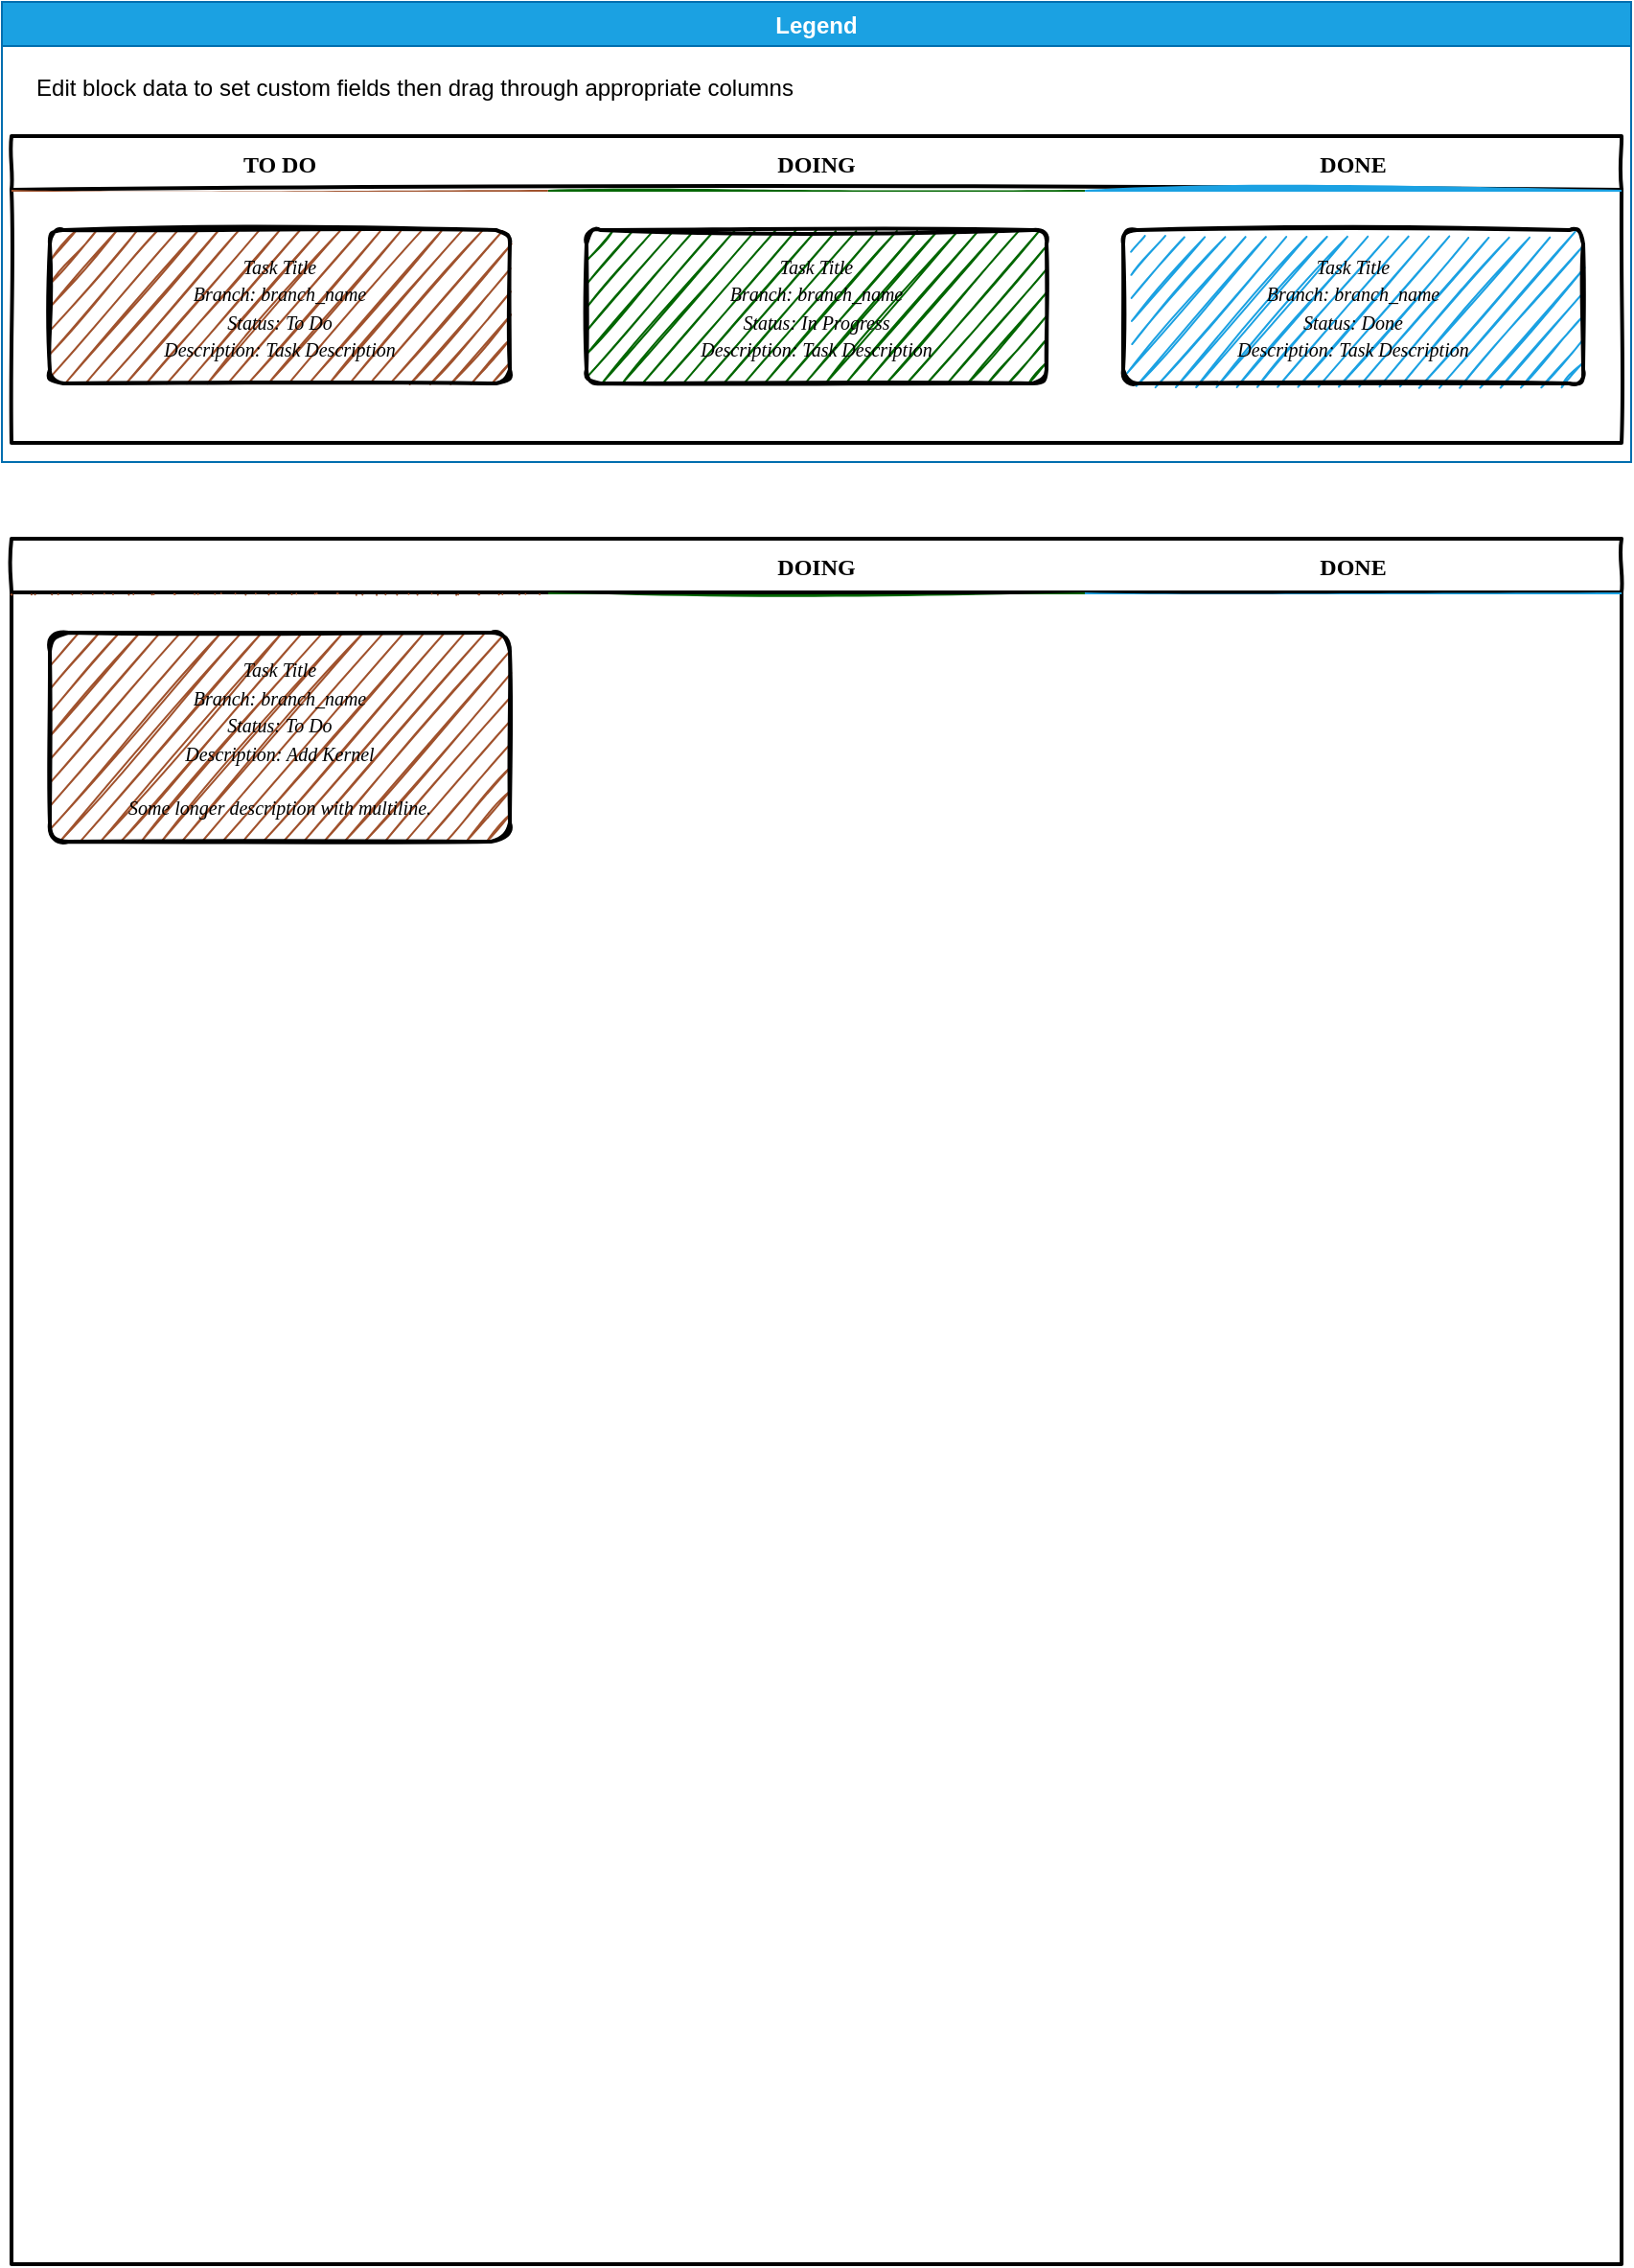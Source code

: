 <mxfile version="20.5.3" type="device"><diagram id="wFE0QG_FPsp0jaGvCLVb" name="Page-1"><mxGraphModel dx="2062" dy="1114" grid="1" gridSize="10" guides="1" tooltips="1" connect="1" arrows="1" fold="1" page="1" pageScale="1" pageWidth="850" pageHeight="1100" math="0" shadow="0"><root><mxCell id="0"/><mxCell id="1" parent="0"/><mxCell id="K157UCWw8dR5q4yXOZ0a-3" value="" style="swimlane;fontStyle=2;childLayout=stackLayout;horizontal=1;startSize=28;horizontalStack=1;resizeParent=1;resizeParentMax=0;resizeLast=0;collapsible=0;marginBottom=0;swimlaneFillColor=none;fontFamily=Permanent Marker;fontSize=16;points=[];verticalAlign=top;stackBorder=0;resizable=1;strokeWidth=2;sketch=1;disableMultiStroke=1;" parent="1" vertex="1"><mxGeometry x="5" y="280" width="840" height="900" as="geometry"/></mxCell><object label="TO DO" status="To Do" id="K157UCWw8dR5q4yXOZ0a-4"><mxCell style="swimlane;strokeWidth=2;fontFamily=Permanent Marker;html=0;startSize=1;verticalAlign=bottom;spacingBottom=5;points=[];childLayout=stackLayout;stackBorder=20;stackSpacing=20;resizeLast=0;resizeParent=1;horizontalStack=0;collapsible=0;sketch=1;fillStyle=cross-hatch;fillColor=#a0522d;fontColor=#ffffff;strokeColor=none;swimlaneFillColor=none;shadow=0;rounded=0;" parent="K157UCWw8dR5q4yXOZ0a-3" vertex="1"><mxGeometry y="28" width="280" height="872" as="geometry"/></mxCell></object><object label="&lt;i style=&quot;font-weight: 400;&quot;&gt;&lt;font style=&quot;font-size: 10px;&quot;&gt;%title%&lt;/font&gt;&lt;/i&gt;&lt;br&gt;&lt;i style=&quot;font-weight: 400;&quot;&gt;&lt;font style=&quot;font-size: 10px;&quot;&gt;Branch: %branch%&lt;/font&gt;&lt;/i&gt;&lt;br&gt;&lt;span style=&quot;font-weight: normal&quot;&gt;&lt;i&gt;&lt;font style=&quot;font-size: 10px&quot;&gt;Status: %status%&lt;br&gt;Description: %description%&lt;br&gt;&lt;/font&gt;&lt;/i&gt;&lt;/span&gt;" branch="branch_name" title="Task Title" description="Add Kernel&#10;&#10;Some longer description with multiline." placeholders="1" id="K157UCWw8dR5q4yXOZ0a-5"><mxCell style="whiteSpace=wrap;html=1;strokeWidth=2;fillColor=swimlane;fontStyle=1;spacingTop=0;rounded=1;arcSize=9;points=[];sketch=1;fontFamily=Permanent Marker;hachureGap=8;fillWeight=1;" parent="K157UCWw8dR5q4yXOZ0a-4" vertex="1"><mxGeometry x="20" y="21" width="240" height="109" as="geometry"/></mxCell></object><object label="DOING" status="In Progress" placeholders="null" id="K157UCWw8dR5q4yXOZ0a-6"><mxCell style="swimlane;strokeWidth=2;fontFamily=Permanent Marker;html=0;startSize=1;verticalAlign=bottom;spacingBottom=5;points=[];childLayout=stackLayout;stackBorder=20;stackSpacing=20;resizeLast=0;resizeParent=1;horizontalStack=0;collapsible=0;sketch=1;strokeColor=none;fillStyle=solid;fillColor=#006600;" parent="K157UCWw8dR5q4yXOZ0a-3" vertex="1"><mxGeometry x="280" y="28" width="280" height="872" as="geometry"/></mxCell></object><object label="DONE" status="Done" placeholders="null" id="K157UCWw8dR5q4yXOZ0a-8"><mxCell style="swimlane;strokeWidth=2;fontFamily=Permanent Marker;html=0;startSize=1;verticalAlign=bottom;spacingBottom=5;points=[];childLayout=stackLayout;stackBorder=20;stackSpacing=20;resizeLast=0;resizeParent=1;horizontalStack=0;collapsible=0;sketch=1;strokeColor=none;fillStyle=solid;fillColor=#1BA1E2;" parent="K157UCWw8dR5q4yXOZ0a-3" vertex="1"><mxGeometry x="560" y="28" width="280" height="872" as="geometry"/></mxCell></object><mxCell id="K157UCWw8dR5q4yXOZ0a-15" value="Legend" style="swimlane;fillColor=#1ba1e2;fontColor=#ffffff;strokeColor=#006EAF;" parent="1" vertex="1"><mxGeometry width="850" height="240" as="geometry"/></mxCell><mxCell id="_5mSTuPxr-ZiKRkBDSY7-1" value="" style="swimlane;fontStyle=2;childLayout=stackLayout;horizontal=1;startSize=28;horizontalStack=1;resizeParent=1;resizeParentMax=0;resizeLast=0;collapsible=0;marginBottom=0;swimlaneFillColor=none;fontFamily=Permanent Marker;fontSize=16;points=[];verticalAlign=top;stackBorder=0;resizable=1;strokeWidth=2;sketch=1;disableMultiStroke=1;" parent="K157UCWw8dR5q4yXOZ0a-15" vertex="1"><mxGeometry x="5" y="70" width="840" height="160" as="geometry"/></mxCell><object label="TO DO" status="To Do" id="_5mSTuPxr-ZiKRkBDSY7-2"><mxCell style="swimlane;strokeWidth=2;fontFamily=Permanent Marker;html=0;startSize=1;verticalAlign=bottom;spacingBottom=5;points=[];childLayout=stackLayout;stackBorder=20;stackSpacing=20;resizeLast=0;resizeParent=1;horizontalStack=0;collapsible=0;sketch=1;strokeColor=none;fillStyle=solid;fillColor=#A0522D;" parent="_5mSTuPxr-ZiKRkBDSY7-1" vertex="1"><mxGeometry y="28" width="280" height="132" as="geometry"/></mxCell></object><object label="&lt;i style=&quot;font-weight: 400;&quot;&gt;&lt;font style=&quot;font-size: 10px;&quot;&gt;%title%&lt;/font&gt;&lt;/i&gt;&lt;br&gt;&lt;i style=&quot;font-weight: 400;&quot;&gt;&lt;font style=&quot;font-size: 10px;&quot;&gt;Branch: %branch%&lt;/font&gt;&lt;/i&gt;&lt;br&gt;&lt;span style=&quot;font-weight: normal;&quot;&gt;&lt;i&gt;&lt;font style=&quot;font-size: 10px;&quot;&gt;Status: %status%&lt;br&gt;Description: %description%&lt;/font&gt;&lt;/i&gt;&lt;/span&gt;" branch="branch_name" title="Task Title" description="Task Description" placeholders="1" id="_5mSTuPxr-ZiKRkBDSY7-7"><mxCell style="whiteSpace=wrap;html=1;strokeWidth=2;fillColor=swimlane;fontStyle=1;spacingTop=0;rounded=1;arcSize=9;points=[];sketch=1;fontFamily=Permanent Marker;hachureGap=8;fillWeight=1;" parent="_5mSTuPxr-ZiKRkBDSY7-2" vertex="1"><mxGeometry x="20" y="21" width="240" height="80" as="geometry"/></mxCell></object><object label="DOING" placeholders="null" status="In Progress" id="_5mSTuPxr-ZiKRkBDSY7-6"><mxCell style="swimlane;strokeWidth=2;fontFamily=Permanent Marker;html=0;startSize=1;verticalAlign=bottom;spacingBottom=5;points=[];childLayout=stackLayout;stackBorder=20;stackSpacing=20;resizeLast=0;resizeParent=1;horizontalStack=0;collapsible=0;sketch=1;strokeColor=none;fillStyle=solid;fillColor=#006600;" parent="_5mSTuPxr-ZiKRkBDSY7-1" vertex="1"><mxGeometry x="280" y="28" width="280" height="132" as="geometry"/></mxCell></object><object label="&lt;i style=&quot;font-weight: 400;&quot;&gt;&lt;font style=&quot;font-size: 10px;&quot;&gt;%title%&lt;/font&gt;&lt;/i&gt;&lt;br&gt;&lt;i style=&quot;font-weight: 400;&quot;&gt;&lt;font style=&quot;font-size: 10px;&quot;&gt;Branch: %branch%&lt;/font&gt;&lt;/i&gt;&lt;br&gt;&lt;span style=&quot;font-weight: normal&quot;&gt;&lt;i&gt;&lt;font style=&quot;font-size: 10px&quot;&gt;Status: %status%&lt;br&gt;Description: %description%&lt;br&gt;&lt;/font&gt;&lt;/i&gt;&lt;/span&gt;" branch="branch_name" title="Task Title" description="Task Description" placeholders="1" id="_5mSTuPxr-ZiKRkBDSY7-3"><mxCell style="whiteSpace=wrap;html=1;strokeWidth=2;fillColor=swimlane;fontStyle=1;spacingTop=0;rounded=1;arcSize=9;points=[];sketch=1;fontFamily=Permanent Marker;hachureGap=8;fillWeight=1;" parent="_5mSTuPxr-ZiKRkBDSY7-6" vertex="1"><mxGeometry x="20" y="21" width="240" height="80" as="geometry"/></mxCell></object><object label="DONE" placeholders="null" status="Done" id="_5mSTuPxr-ZiKRkBDSY7-9"><mxCell style="swimlane;strokeWidth=2;fontFamily=Permanent Marker;html=0;startSize=1;verticalAlign=bottom;spacingBottom=5;points=[];childLayout=stackLayout;stackBorder=20;stackSpacing=20;resizeLast=0;resizeParent=1;horizontalStack=0;collapsible=0;sketch=1;strokeColor=none;fillStyle=solid;fillColor=#1BA1E2;" parent="_5mSTuPxr-ZiKRkBDSY7-1" vertex="1"><mxGeometry x="560" y="28" width="280" height="132" as="geometry"/></mxCell></object><object label="&lt;i style=&quot;font-weight: 400;&quot;&gt;&lt;font style=&quot;font-size: 10px;&quot;&gt;%title%&lt;/font&gt;&lt;/i&gt;&lt;br&gt;&lt;i style=&quot;font-weight: 400;&quot;&gt;&lt;font style=&quot;font-size: 10px;&quot;&gt;Branch: %branch%&lt;/font&gt;&lt;/i&gt;&lt;br&gt;&lt;span style=&quot;font-weight: normal;&quot;&gt;&lt;i&gt;&lt;font style=&quot;font-size: 10px;&quot;&gt;Status: %status%&lt;br&gt;Description: %description%&lt;/font&gt;&lt;/i&gt;&lt;/span&gt;" branch="branch_name" title="Task Title" description="Task Description" placeholders="1" id="_5mSTuPxr-ZiKRkBDSY7-10"><mxCell style="whiteSpace=wrap;html=1;strokeWidth=2;fillColor=swimlane;fontStyle=1;spacingTop=0;rounded=1;arcSize=9;points=[];sketch=1;fontFamily=Permanent Marker;hachureGap=8;fillWeight=1;" parent="_5mSTuPxr-ZiKRkBDSY7-9" vertex="1"><mxGeometry x="20" y="21" width="240" height="80" as="geometry"/></mxCell></object><mxCell id="K157UCWw8dR5q4yXOZ0a-17" value="Edit block data to set custom fields then drag through appropriate columns" style="text;html=1;align=center;verticalAlign=middle;resizable=0;points=[];autosize=1;strokeColor=none;fillColor=none;" parent="K157UCWw8dR5q4yXOZ0a-15" vertex="1"><mxGeometry x="5" y="30" width="420" height="30" as="geometry"/></mxCell></root></mxGraphModel></diagram></mxfile>